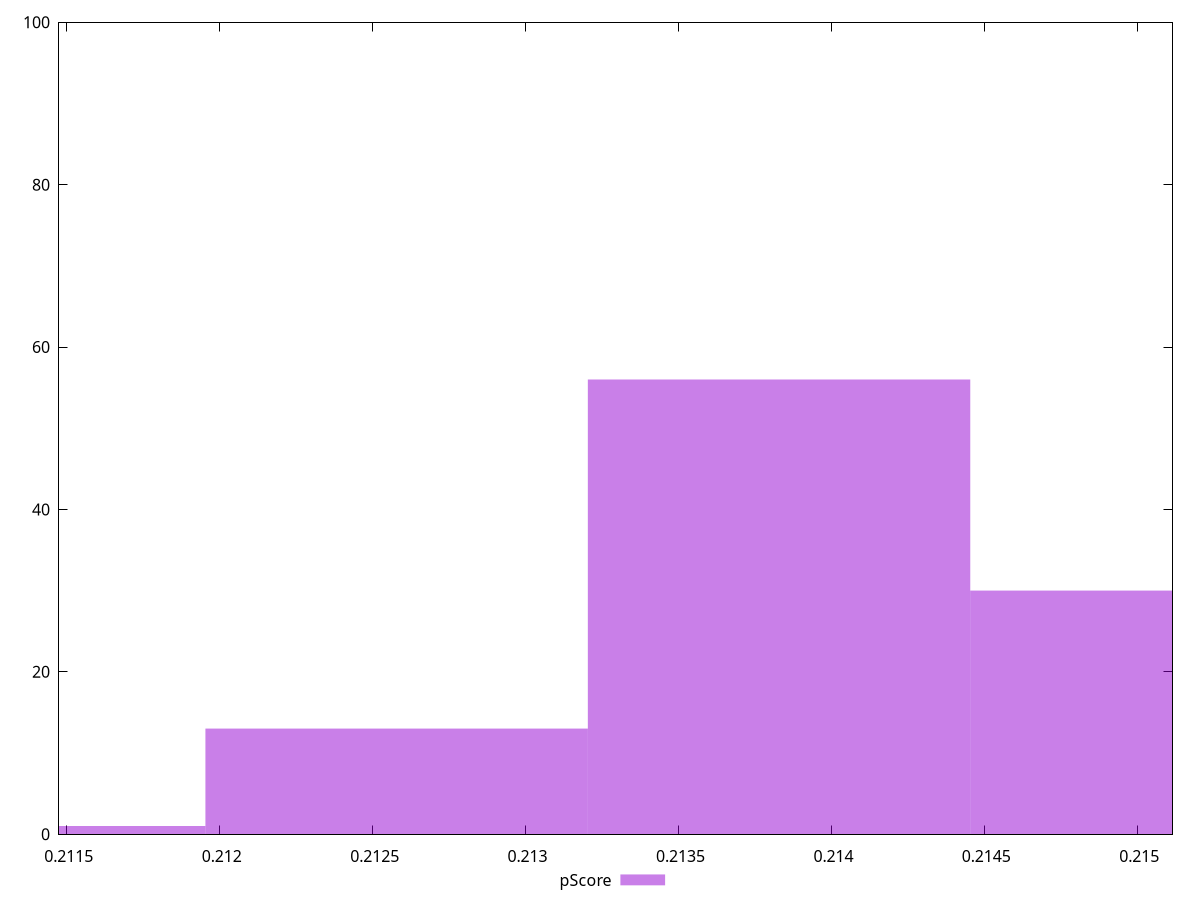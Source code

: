 reset

$pScore <<EOF
0.2125783058381091 13
0.21507922708326332 30
0.21382876646068621 56
0.211327845215532 1
EOF

set key outside below
set boxwidth 0.0012504606225771124
set xrange [0.21147431610455303:0.2151152930655354]
set yrange [0:100]
set trange [0:100]
set style fill transparent solid 0.5 noborder
set terminal svg size 640, 490 enhanced background rgb 'white'
set output "report_00008_2021-01-22T20:58:29.167/interactive/samples/pages+cached+nointeractive/pScore/histogram.svg"

plot $pScore title "pScore" with boxes

reset
